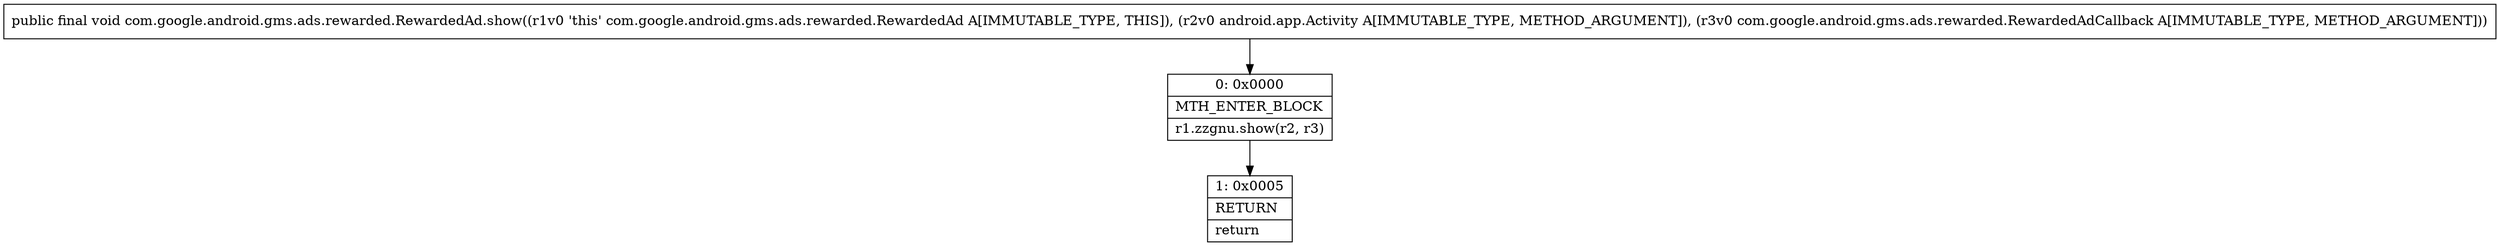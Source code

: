 digraph "CFG forcom.google.android.gms.ads.rewarded.RewardedAd.show(Landroid\/app\/Activity;Lcom\/google\/android\/gms\/ads\/rewarded\/RewardedAdCallback;)V" {
Node_0 [shape=record,label="{0\:\ 0x0000|MTH_ENTER_BLOCK\l|r1.zzgnu.show(r2, r3)\l}"];
Node_1 [shape=record,label="{1\:\ 0x0005|RETURN\l|return\l}"];
MethodNode[shape=record,label="{public final void com.google.android.gms.ads.rewarded.RewardedAd.show((r1v0 'this' com.google.android.gms.ads.rewarded.RewardedAd A[IMMUTABLE_TYPE, THIS]), (r2v0 android.app.Activity A[IMMUTABLE_TYPE, METHOD_ARGUMENT]), (r3v0 com.google.android.gms.ads.rewarded.RewardedAdCallback A[IMMUTABLE_TYPE, METHOD_ARGUMENT])) }"];
MethodNode -> Node_0;
Node_0 -> Node_1;
}

